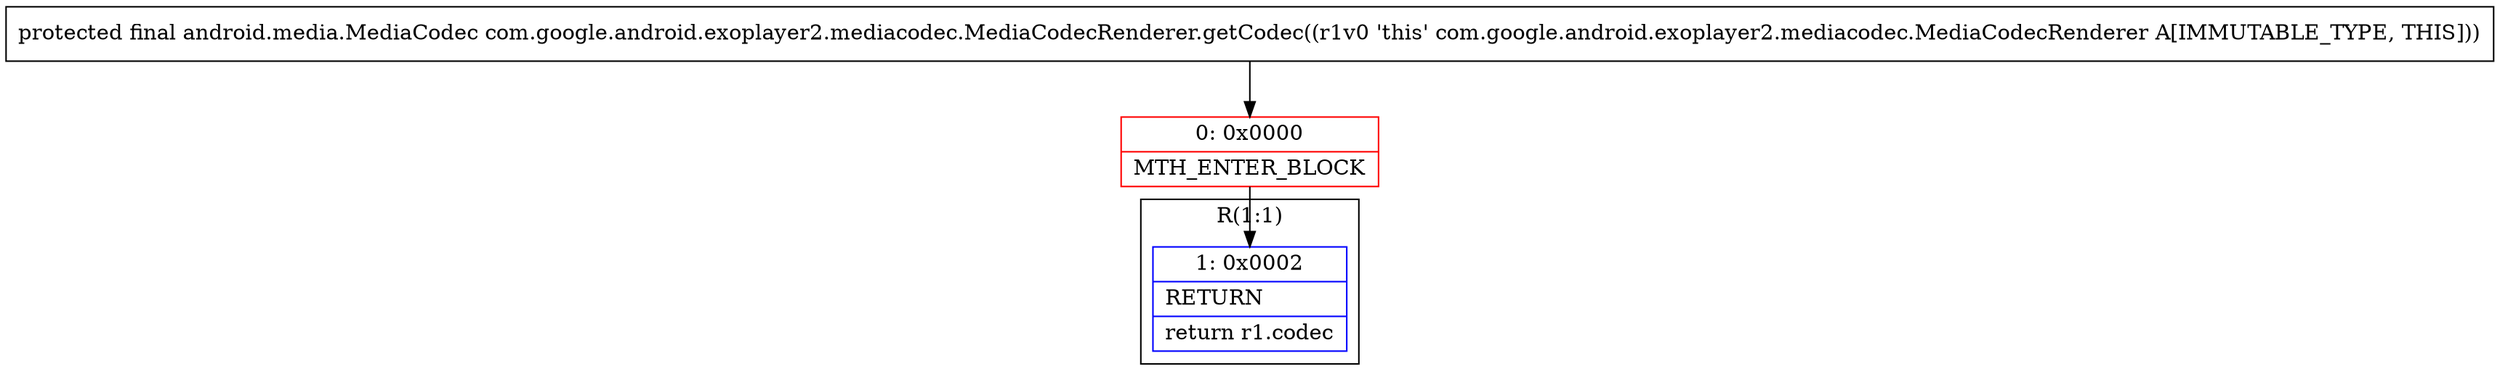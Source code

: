 digraph "CFG forcom.google.android.exoplayer2.mediacodec.MediaCodecRenderer.getCodec()Landroid\/media\/MediaCodec;" {
subgraph cluster_Region_352852541 {
label = "R(1:1)";
node [shape=record,color=blue];
Node_1 [shape=record,label="{1\:\ 0x0002|RETURN\l|return r1.codec\l}"];
}
Node_0 [shape=record,color=red,label="{0\:\ 0x0000|MTH_ENTER_BLOCK\l}"];
MethodNode[shape=record,label="{protected final android.media.MediaCodec com.google.android.exoplayer2.mediacodec.MediaCodecRenderer.getCodec((r1v0 'this' com.google.android.exoplayer2.mediacodec.MediaCodecRenderer A[IMMUTABLE_TYPE, THIS])) }"];
MethodNode -> Node_0;
Node_0 -> Node_1;
}

